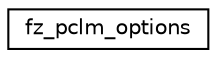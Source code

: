 digraph "Graphical Class Hierarchy"
{
 // LATEX_PDF_SIZE
  edge [fontname="Helvetica",fontsize="10",labelfontname="Helvetica",labelfontsize="10"];
  node [fontname="Helvetica",fontsize="10",shape=record];
  rankdir="LR";
  Node0 [label="fz_pclm_options",height=0.2,width=0.4,color="black", fillcolor="white", style="filled",URL="$structfz__pclm__options.html",tooltip=" "];
}
